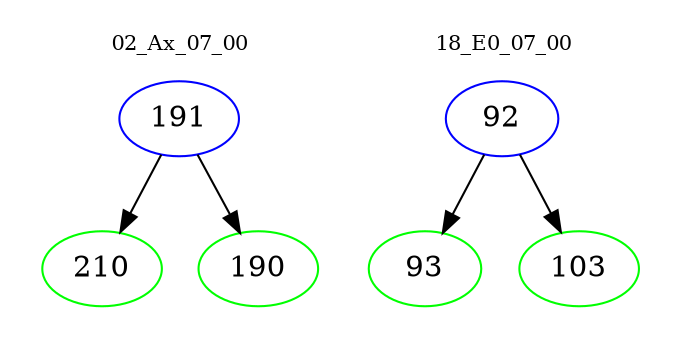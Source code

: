 digraph{
subgraph cluster_0 {
color = white
label = "02_Ax_07_00";
fontsize=10;
T0_191 [label="191", color="blue"]
T0_191 -> T0_210 [color="black"]
T0_210 [label="210", color="green"]
T0_191 -> T0_190 [color="black"]
T0_190 [label="190", color="green"]
}
subgraph cluster_1 {
color = white
label = "18_E0_07_00";
fontsize=10;
T1_92 [label="92", color="blue"]
T1_92 -> T1_93 [color="black"]
T1_93 [label="93", color="green"]
T1_92 -> T1_103 [color="black"]
T1_103 [label="103", color="green"]
}
}
